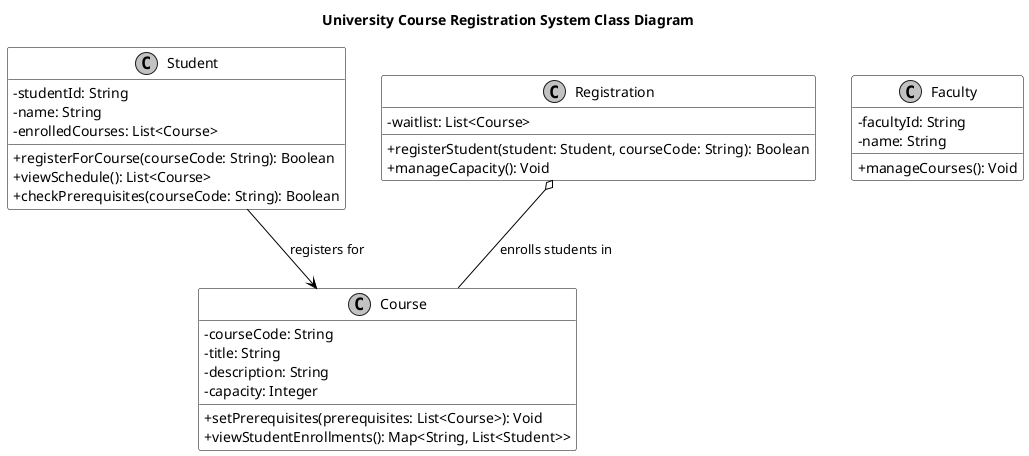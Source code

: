 @startuml
title University Course Registration System Class Diagram
skinparam classAttributeIconSize 0
skinparam monochrome true
skinparam class {
    BackgroundColor White
    BorderColor Black
    ArrowColor Black
}
class Student {
  - studentId: String
  - name: String
  - enrolledCourses: List<Course>
  + registerForCourse(courseCode: String): Boolean
  + viewSchedule(): List<Course>
  + checkPrerequisites(courseCode: String): Boolean
}
class Course {
  - courseCode: String
  - title: String
  - description: String
  - capacity: Integer
  + setPrerequisites(prerequisites: List<Course>): Void
  + viewStudentEnrollments(): Map<String, List<Student>>
}
class Faculty {
  - facultyId: String
  - name: String
  + manageCourses(): Void
}
class Registration {
  - waitlist: List<Course>
  + registerStudent(student: Student, courseCode: String): Boolean
  + manageCapacity(): Void
}
Student --> Course : registers for
Registration o-- Course : enrolls students in
@enduml